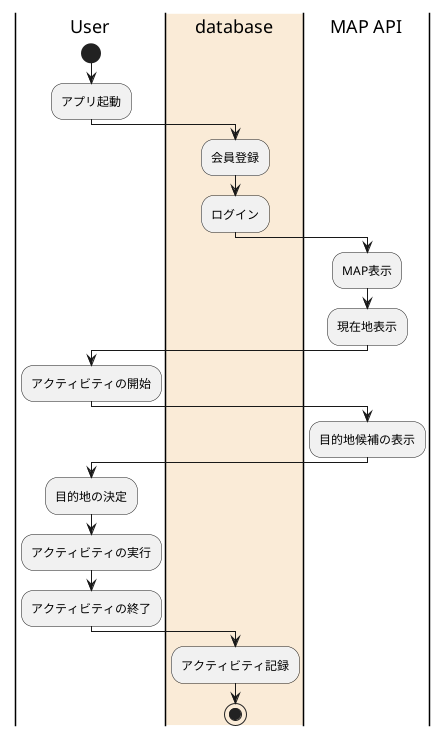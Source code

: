 @startuml

|User|

start

:アプリ起動;

|#AntiqueWhite|database|
:会員登録;
:ログイン;

|MAP API|
:MAP表示;
:現在地表示;

|User|
:アクティビティの開始;

|MAP API|
:目的地候補の表示;

|User|
:目的地の決定;
:アクティビティの実行;
:アクティビティの終了;

|database|
:アクティビティ記録;

stop
@enduml